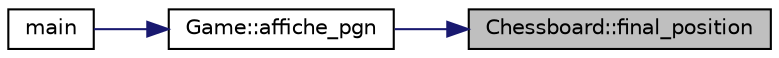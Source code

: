 digraph "Chessboard::final_position"
{
 // LATEX_PDF_SIZE
  edge [fontname="Helvetica",fontsize="10",labelfontname="Helvetica",labelfontsize="10"];
  node [fontname="Helvetica",fontsize="10",shape=record];
  rankdir="RL";
  Node1 [label="Chessboard::final_position",height=0.2,width=0.4,color="black", fillcolor="grey75", style="filled", fontcolor="black",tooltip="la position finale du jeu sous une forme canonique, on récupère le contenu de chaque case en parcouta..."];
  Node1 -> Node2 [dir="back",color="midnightblue",fontsize="10",style="solid",fontname="Helvetica"];
  Node2 [label="Game::affiche_pgn",height=0.2,width=0.4,color="black", fillcolor="white", style="filled",URL="$d9/d68/classGame.html#a088203d7f976366b73c038e0db0ae55a",tooltip="s'occupe de l'affichage final au format pgn"];
  Node2 -> Node3 [dir="back",color="midnightblue",fontsize="10",style="solid",fontname="Helvetica"];
  Node3 [label="main",height=0.2,width=0.4,color="black", fillcolor="white", style="filled",URL="$dd/d66/echecs_8cpp.html#ae66f6b31b5ad750f1fe042a706a4e3d4",tooltip=" "];
}
